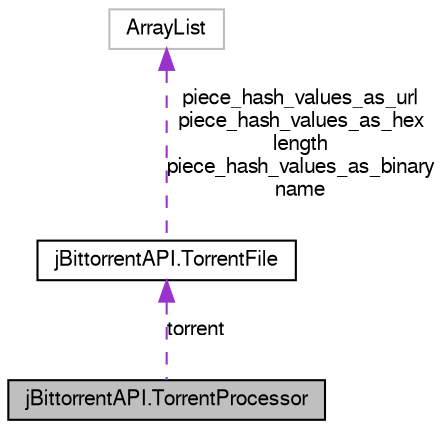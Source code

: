 digraph G
{
  bgcolor="transparent";
  edge [fontname="FreeSans",fontsize="10",labelfontname="FreeSans",labelfontsize="10"];
  node [fontname="FreeSans",fontsize="10",shape=record];
  Node1 [label="jBittorrentAPI.TorrentProcessor",height=0.2,width=0.4,color="black", fillcolor="grey75", style="filled" fontcolor="black"];
  Node2 -> Node1 [dir=back,color="darkorchid3",fontsize="10",style="dashed",label="torrent"];
  Node2 [label="jBittorrentAPI.TorrentFile",height=0.2,width=0.4,color="black",URL="$classj_bittorrent_a_p_i_1_1_torrent_file.html"];
  Node3 -> Node2 [dir=back,color="darkorchid3",fontsize="10",style="dashed",label="piece_hash_values_as_url\npiece_hash_values_as_hex\nlength\npiece_hash_values_as_binary\nname"];
  Node3 [label="ArrayList",height=0.2,width=0.4,color="grey75"];
}
